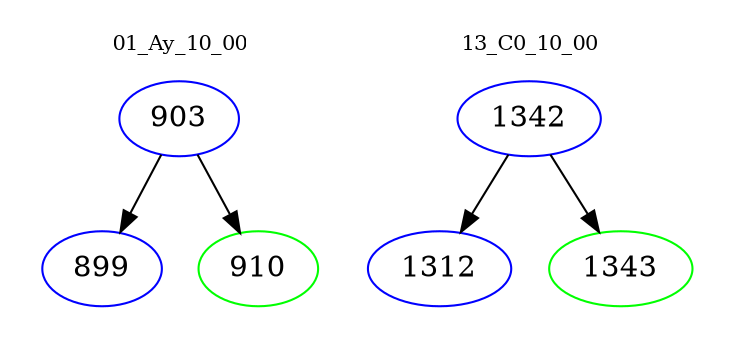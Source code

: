 digraph{
subgraph cluster_0 {
color = white
label = "01_Ay_10_00";
fontsize=10;
T0_903 [label="903", color="blue"]
T0_903 -> T0_899 [color="black"]
T0_899 [label="899", color="blue"]
T0_903 -> T0_910 [color="black"]
T0_910 [label="910", color="green"]
}
subgraph cluster_1 {
color = white
label = "13_C0_10_00";
fontsize=10;
T1_1342 [label="1342", color="blue"]
T1_1342 -> T1_1312 [color="black"]
T1_1312 [label="1312", color="blue"]
T1_1342 -> T1_1343 [color="black"]
T1_1343 [label="1343", color="green"]
}
}
